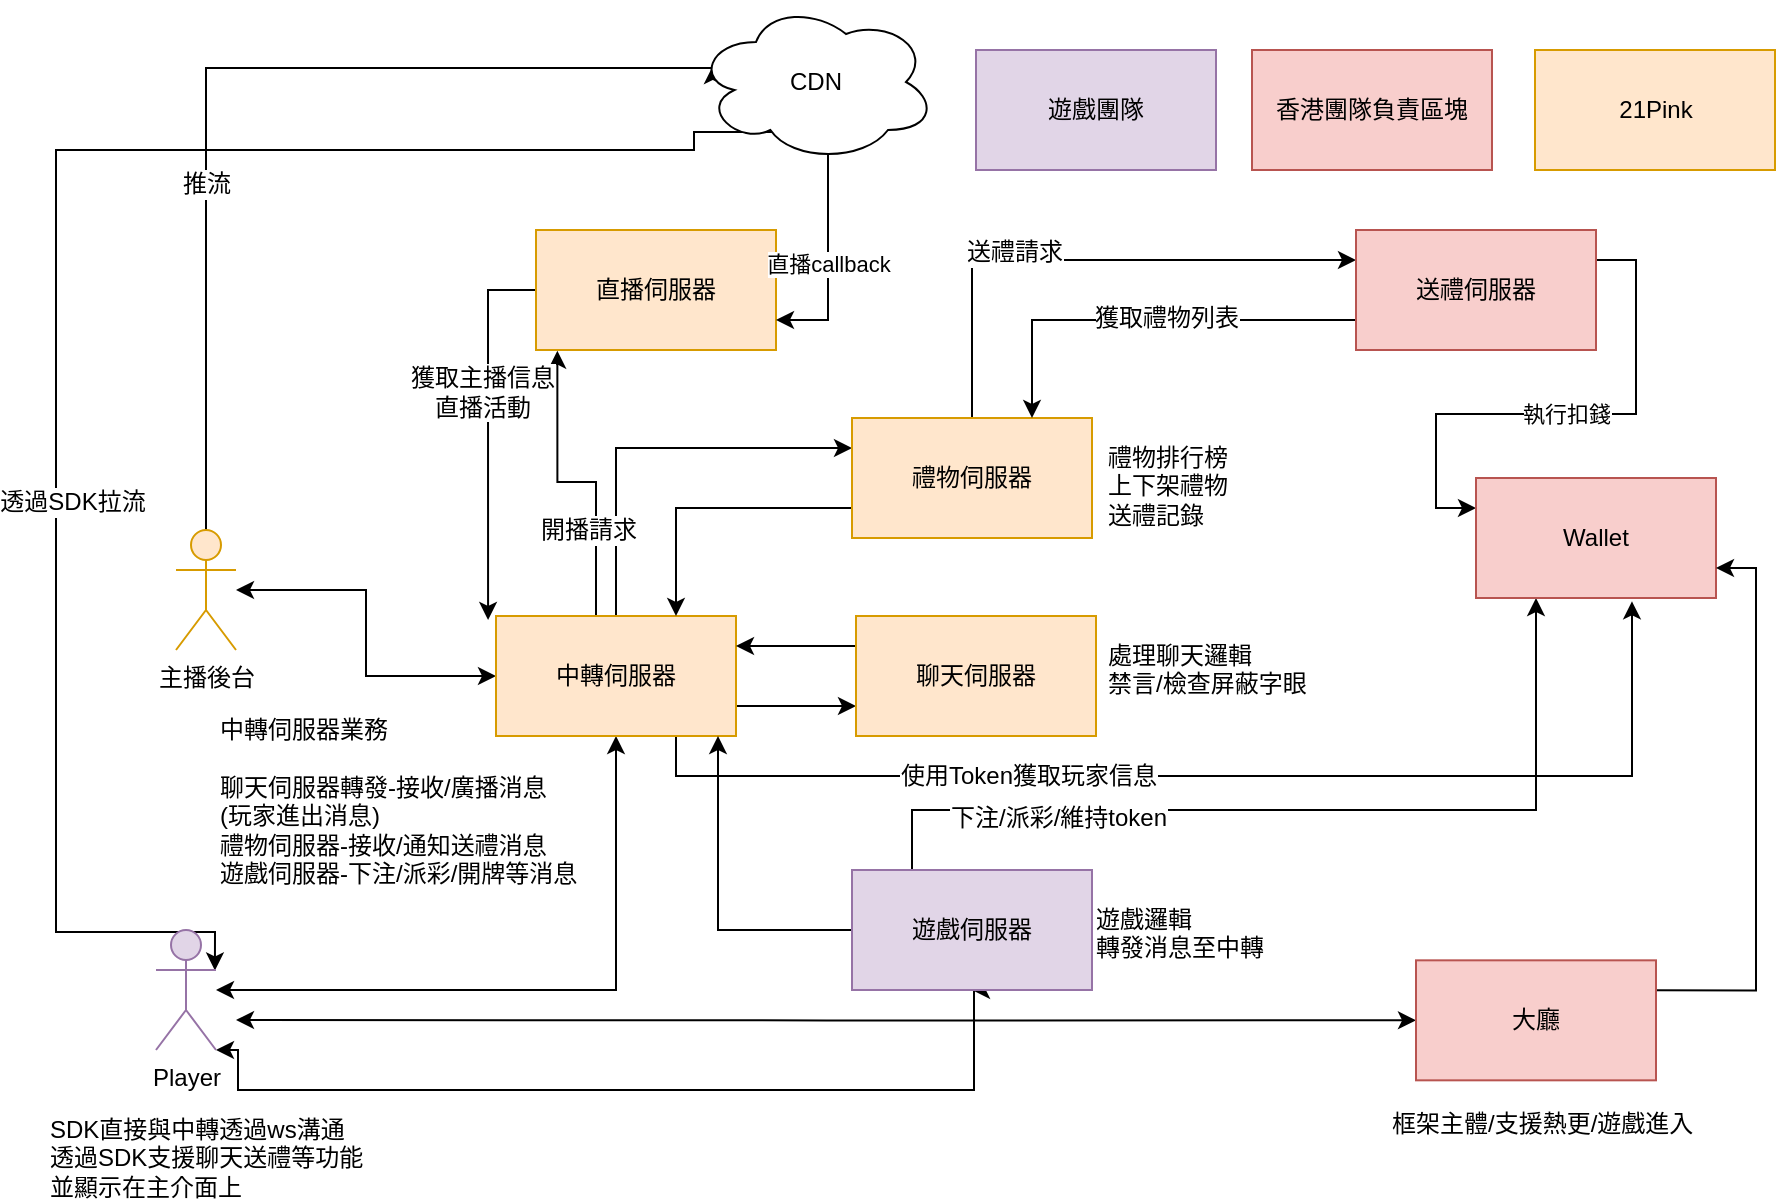 <mxfile version="11.0.4" type="github"><diagram id="Ht1M8jgEwFfnCIfOTk4-" name="Page-1"><mxGraphModel dx="2066" dy="1030" grid="1" gridSize="10" guides="1" tooltips="1" connect="1" arrows="1" fold="1" page="1" pageScale="1" pageWidth="1169" pageHeight="827" math="0" shadow="0"><root><mxCell id="0"/><mxCell id="1" parent="0"/><mxCell id="rbGTBqMi0TTiPy2rkqW6-1" value="遊戲團隊" style="rounded=0;whiteSpace=wrap;html=1;fillColor=#e1d5e7;strokeColor=#9673a6;" parent="1" vertex="1"><mxGeometry x="617" y="81" width="120" height="60" as="geometry"/></mxCell><mxCell id="rbGTBqMi0TTiPy2rkqW6-2" value="21Pink" style="rounded=0;whiteSpace=wrap;html=1;fillColor=#ffe6cc;strokeColor=#d79b00;" parent="1" vertex="1"><mxGeometry x="896.5" y="81" width="120" height="60" as="geometry"/></mxCell><mxCell id="rbGTBqMi0TTiPy2rkqW6-3" value="香港團隊負責區塊" style="rounded=0;whiteSpace=wrap;html=1;fillColor=#f8cecc;strokeColor=#b85450;" parent="1" vertex="1"><mxGeometry x="755" y="81" width="120" height="60" as="geometry"/></mxCell><mxCell id="rbGTBqMi0TTiPy2rkqW6-34" style="edgeStyle=orthogonalEdgeStyle;rounded=0;orthogonalLoop=1;jettySize=auto;html=1;entryX=0;entryY=0.5;entryDx=0;entryDy=0;startArrow=classic;startFill=1;" parent="1" source="rbGTBqMi0TTiPy2rkqW6-13" target="rbGTBqMi0TTiPy2rkqW6-19" edge="1"><mxGeometry relative="1" as="geometry"/></mxCell><mxCell id="rbGTBqMi0TTiPy2rkqW6-88" style="edgeStyle=orthogonalEdgeStyle;rounded=0;orthogonalLoop=1;jettySize=auto;html=1;exitX=0.5;exitY=0;exitDx=0;exitDy=0;exitPerimeter=0;entryX=0.07;entryY=0.4;entryDx=0;entryDy=0;entryPerimeter=0;startArrow=none;startFill=0;" parent="1" source="rbGTBqMi0TTiPy2rkqW6-13" target="rbGTBqMi0TTiPy2rkqW6-85" edge="1"><mxGeometry relative="1" as="geometry"><Array as="points"><mxPoint x="232" y="90"/></Array></mxGeometry></mxCell><mxCell id="rbGTBqMi0TTiPy2rkqW6-89" value="推流" style="text;html=1;resizable=0;points=[];align=center;verticalAlign=middle;labelBackgroundColor=#ffffff;" parent="rbGTBqMi0TTiPy2rkqW6-88" vertex="1" connectable="0"><mxGeometry x="-0.286" relative="1" as="geometry"><mxPoint as="offset"/></mxGeometry></mxCell><mxCell id="rbGTBqMi0TTiPy2rkqW6-13" value="主播後台" style="shape=umlActor;verticalLabelPosition=bottom;labelBackgroundColor=#ffffff;verticalAlign=top;html=1;outlineConnect=0;fillColor=#ffe6cc;strokeColor=#d79b00;" parent="1" vertex="1"><mxGeometry x="217" y="321" width="30" height="60" as="geometry"/></mxCell><mxCell id="rbGTBqMi0TTiPy2rkqW6-33" style="edgeStyle=orthogonalEdgeStyle;rounded=0;orthogonalLoop=1;jettySize=auto;html=1;entryX=0.5;entryY=1;entryDx=0;entryDy=0;startArrow=classic;startFill=1;" parent="1" source="rbGTBqMi0TTiPy2rkqW6-20" target="rbGTBqMi0TTiPy2rkqW6-19" edge="1"><mxGeometry relative="1" as="geometry"/></mxCell><mxCell id="rbGTBqMi0TTiPy2rkqW6-52" style="edgeStyle=orthogonalEdgeStyle;rounded=0;orthogonalLoop=1;jettySize=auto;html=1;exitX=1;exitY=1;exitDx=0;exitDy=0;exitPerimeter=0;startArrow=classic;startFill=1;entryX=0.5;entryY=1;entryDx=0;entryDy=0;" parent="1" source="rbGTBqMi0TTiPy2rkqW6-20" target="rbGTBqMi0TTiPy2rkqW6-50" edge="1"><mxGeometry relative="1" as="geometry"><mxPoint x="615" y="571" as="targetPoint"/><Array as="points"><mxPoint x="248" y="581"/><mxPoint x="248" y="601"/><mxPoint x="616" y="601"/><mxPoint x="616" y="551"/></Array></mxGeometry></mxCell><mxCell id="rbGTBqMi0TTiPy2rkqW6-91" style="edgeStyle=orthogonalEdgeStyle;rounded=0;orthogonalLoop=1;jettySize=auto;html=1;exitX=0;exitY=0.333;exitDx=0;exitDy=0;exitPerimeter=0;entryX=0.16;entryY=0.55;entryDx=0;entryDy=0;entryPerimeter=0;startArrow=classic;startFill=1;" parent="1" edge="1"><mxGeometry relative="1" as="geometry"><mxPoint x="236.462" y="541.231" as="sourcePoint"/><mxPoint x="525.692" y="101.231" as="targetPoint"/><Array as="points"><mxPoint x="236" y="522"/><mxPoint x="157" y="522"/><mxPoint x="157" y="131"/><mxPoint x="476" y="131"/><mxPoint x="476" y="122"/><mxPoint x="525" y="122"/></Array></mxGeometry></mxCell><mxCell id="rbGTBqMi0TTiPy2rkqW6-92" value="透過SDK拉流" style="text;html=1;resizable=0;points=[];align=center;verticalAlign=middle;labelBackgroundColor=#ffffff;" parent="rbGTBqMi0TTiPy2rkqW6-91" vertex="1" connectable="0"><mxGeometry x="-0.293" relative="1" as="geometry"><mxPoint x="8" as="offset"/></mxGeometry></mxCell><mxCell id="rbGTBqMi0TTiPy2rkqW6-20" value="Player" style="shape=umlActor;verticalLabelPosition=bottom;labelBackgroundColor=#ffffff;verticalAlign=top;html=1;outlineConnect=0;fillColor=#e1d5e7;strokeColor=#9673a6;" parent="1" vertex="1"><mxGeometry x="207" y="521" width="30" height="60" as="geometry"/></mxCell><mxCell id="rbGTBqMi0TTiPy2rkqW6-40" style="edgeStyle=orthogonalEdgeStyle;rounded=0;orthogonalLoop=1;jettySize=auto;html=1;exitX=1;exitY=0.75;exitDx=0;exitDy=0;entryX=0;entryY=0.75;entryDx=0;entryDy=0;" parent="1" source="rbGTBqMi0TTiPy2rkqW6-19" target="rbGTBqMi0TTiPy2rkqW6-35" edge="1"><mxGeometry relative="1" as="geometry"/></mxCell><mxCell id="rbGTBqMi0TTiPy2rkqW6-47" style="edgeStyle=orthogonalEdgeStyle;rounded=0;orthogonalLoop=1;jettySize=auto;html=1;exitX=0.5;exitY=0;exitDx=0;exitDy=0;entryX=0;entryY=0.25;entryDx=0;entryDy=0;" parent="1" source="rbGTBqMi0TTiPy2rkqW6-19" target="rbGTBqMi0TTiPy2rkqW6-46" edge="1"><mxGeometry relative="1" as="geometry"/></mxCell><mxCell id="rbGTBqMi0TTiPy2rkqW6-67" style="edgeStyle=orthogonalEdgeStyle;rounded=0;orthogonalLoop=1;jettySize=auto;html=1;exitX=0.75;exitY=1;exitDx=0;exitDy=0;entryX=0.65;entryY=1.028;entryDx=0;entryDy=0;entryPerimeter=0;" parent="1" source="rbGTBqMi0TTiPy2rkqW6-19" target="rbGTBqMi0TTiPy2rkqW6-63" edge="1"><mxGeometry relative="1" as="geometry"/></mxCell><mxCell id="rbGTBqMi0TTiPy2rkqW6-68" value="使用Token獲取玩家信息" style="text;html=1;resizable=0;points=[];align=center;verticalAlign=middle;labelBackgroundColor=#ffffff;" parent="rbGTBqMi0TTiPy2rkqW6-67" vertex="1" connectable="0"><mxGeometry x="-0.331" relative="1" as="geometry"><mxPoint as="offset"/></mxGeometry></mxCell><mxCell id="rbGTBqMi0TTiPy2rkqW6-74" style="edgeStyle=orthogonalEdgeStyle;rounded=0;orthogonalLoop=1;jettySize=auto;html=1;exitX=0.25;exitY=0;exitDx=0;exitDy=0;entryX=0.089;entryY=1.006;entryDx=0;entryDy=0;entryPerimeter=0;startArrow=none;startFill=0;" parent="1" source="rbGTBqMi0TTiPy2rkqW6-19" target="rbGTBqMi0TTiPy2rkqW6-69" edge="1"><mxGeometry relative="1" as="geometry"><Array as="points"><mxPoint x="427" y="364"/><mxPoint x="427" y="297"/><mxPoint x="408" y="297"/></Array></mxGeometry></mxCell><mxCell id="rbGTBqMi0TTiPy2rkqW6-75" value="開播請求" style="text;html=1;resizable=0;points=[];align=center;verticalAlign=middle;labelBackgroundColor=#ffffff;" parent="rbGTBqMi0TTiPy2rkqW6-74" vertex="1" connectable="0"><mxGeometry x="-0.26" y="4" relative="1" as="geometry"><mxPoint as="offset"/></mxGeometry></mxCell><mxCell id="rbGTBqMi0TTiPy2rkqW6-19" value="中轉伺服器" style="rounded=0;whiteSpace=wrap;html=1;fillColor=#ffe6cc;strokeColor=#d79b00;" parent="1" vertex="1"><mxGeometry x="377" y="364" width="120" height="60" as="geometry"/></mxCell><mxCell id="rbGTBqMi0TTiPy2rkqW6-39" style="edgeStyle=orthogonalEdgeStyle;rounded=0;orthogonalLoop=1;jettySize=auto;html=1;exitX=0;exitY=0.25;exitDx=0;exitDy=0;entryX=1;entryY=0.25;entryDx=0;entryDy=0;" parent="1" source="rbGTBqMi0TTiPy2rkqW6-35" target="rbGTBqMi0TTiPy2rkqW6-19" edge="1"><mxGeometry relative="1" as="geometry"/></mxCell><mxCell id="rbGTBqMi0TTiPy2rkqW6-35" value="聊天伺服器" style="rounded=0;whiteSpace=wrap;html=1;fillColor=#ffe6cc;strokeColor=#d79b00;" parent="1" vertex="1"><mxGeometry x="557" y="364" width="120" height="60" as="geometry"/></mxCell><mxCell id="rbGTBqMi0TTiPy2rkqW6-42" value="處理聊天邏輯&lt;br&gt;禁言/檢查屏蔽字眼" style="text;html=1;resizable=0;points=[];autosize=1;align=left;verticalAlign=top;spacingTop=-4;" parent="1" vertex="1"><mxGeometry x="681" y="374" width="110" height="30" as="geometry"/></mxCell><mxCell id="rbGTBqMi0TTiPy2rkqW6-43" value="中轉伺服器業務&lt;br&gt;&lt;br&gt;聊天伺服器轉發-接收/廣播消息&lt;br&gt;(玩家進出消息)&lt;br&gt;禮物伺服器-接收/通知送禮消息&lt;br&gt;遊戲伺服器-下注/派彩/開牌等消息" style="text;html=1;resizable=0;points=[];autosize=1;align=left;verticalAlign=top;spacingTop=-4;" parent="1" vertex="1"><mxGeometry x="237" y="411" width="210" height="80" as="geometry"/></mxCell><mxCell id="rbGTBqMi0TTiPy2rkqW6-48" style="edgeStyle=orthogonalEdgeStyle;rounded=0;orthogonalLoop=1;jettySize=auto;html=1;exitX=0;exitY=0.75;exitDx=0;exitDy=0;entryX=0.75;entryY=0;entryDx=0;entryDy=0;" parent="1" source="rbGTBqMi0TTiPy2rkqW6-46" target="rbGTBqMi0TTiPy2rkqW6-19" edge="1"><mxGeometry relative="1" as="geometry"><mxPoint x="467" y="351" as="targetPoint"/></mxGeometry></mxCell><mxCell id="rbGTBqMi0TTiPy2rkqW6-58" style="edgeStyle=orthogonalEdgeStyle;rounded=0;orthogonalLoop=1;jettySize=auto;html=1;exitX=0.5;exitY=0;exitDx=0;exitDy=0;entryX=0;entryY=0.25;entryDx=0;entryDy=0;" parent="1" source="rbGTBqMi0TTiPy2rkqW6-46" target="rbGTBqMi0TTiPy2rkqW6-57" edge="1"><mxGeometry relative="1" as="geometry"/></mxCell><mxCell id="rbGTBqMi0TTiPy2rkqW6-59" value="送禮請求" style="text;html=1;resizable=0;points=[];align=center;verticalAlign=middle;labelBackgroundColor=#ffffff;" parent="rbGTBqMi0TTiPy2rkqW6-58" vertex="1" connectable="0"><mxGeometry x="-0.267" y="4" relative="1" as="geometry"><mxPoint as="offset"/></mxGeometry></mxCell><mxCell id="rbGTBqMi0TTiPy2rkqW6-46" value="禮物伺服器" style="rounded=0;whiteSpace=wrap;html=1;fillColor=#ffe6cc;strokeColor=#d79b00;" parent="1" vertex="1"><mxGeometry x="555" y="265" width="120" height="60" as="geometry"/></mxCell><mxCell id="rbGTBqMi0TTiPy2rkqW6-65" style="edgeStyle=orthogonalEdgeStyle;rounded=0;orthogonalLoop=1;jettySize=auto;html=1;exitX=0.25;exitY=0;exitDx=0;exitDy=0;entryX=0.25;entryY=1;entryDx=0;entryDy=0;" parent="1" source="rbGTBqMi0TTiPy2rkqW6-50" target="rbGTBqMi0TTiPy2rkqW6-63" edge="1"><mxGeometry relative="1" as="geometry"><Array as="points"><mxPoint x="585" y="461"/><mxPoint x="897" y="461"/></Array></mxGeometry></mxCell><mxCell id="rbGTBqMi0TTiPy2rkqW6-66" value="下注/派彩/維持token" style="text;html=1;resizable=0;points=[];align=center;verticalAlign=middle;labelBackgroundColor=#ffffff;" parent="rbGTBqMi0TTiPy2rkqW6-65" vertex="1" connectable="0"><mxGeometry x="-0.541" y="-4" relative="1" as="geometry"><mxPoint as="offset"/></mxGeometry></mxCell><mxCell id="40Gpit0oG4CnMM87OzA6-2" style="edgeStyle=orthogonalEdgeStyle;rounded=0;orthogonalLoop=1;jettySize=auto;html=1;exitX=0;exitY=0.5;exitDx=0;exitDy=0;entryX=0.925;entryY=1;entryDx=0;entryDy=0;entryPerimeter=0;" edge="1" parent="1" source="rbGTBqMi0TTiPy2rkqW6-50" target="rbGTBqMi0TTiPy2rkqW6-19"><mxGeometry relative="1" as="geometry"/></mxCell><mxCell id="rbGTBqMi0TTiPy2rkqW6-50" value="遊戲伺服器" style="rounded=0;whiteSpace=wrap;html=1;fillColor=#e1d5e7;strokeColor=#9673a6;" parent="1" vertex="1"><mxGeometry x="555" y="491" width="120" height="60" as="geometry"/></mxCell><mxCell id="rbGTBqMi0TTiPy2rkqW6-55" value="遊戲邏輯&lt;br&gt;轉發消息至中轉" style="text;html=1;resizable=0;points=[];autosize=1;align=left;verticalAlign=top;spacingTop=-4;" parent="1" vertex="1"><mxGeometry x="675" y="506" width="110" height="30" as="geometry"/></mxCell><mxCell id="rbGTBqMi0TTiPy2rkqW6-56" value="禮物排行榜&lt;br&gt;上下架禮物&lt;br&gt;送禮記錄" style="text;html=1;resizable=0;points=[];autosize=1;align=left;verticalAlign=top;spacingTop=-4;" parent="1" vertex="1"><mxGeometry x="681" y="275" width="80" height="40" as="geometry"/></mxCell><mxCell id="rbGTBqMi0TTiPy2rkqW6-61" style="edgeStyle=orthogonalEdgeStyle;rounded=0;orthogonalLoop=1;jettySize=auto;html=1;exitX=0;exitY=0.75;exitDx=0;exitDy=0;entryX=0.75;entryY=0;entryDx=0;entryDy=0;" parent="1" source="rbGTBqMi0TTiPy2rkqW6-57" target="rbGTBqMi0TTiPy2rkqW6-46" edge="1"><mxGeometry relative="1" as="geometry"/></mxCell><mxCell id="rbGTBqMi0TTiPy2rkqW6-62" value="獲取禮物列表" style="text;html=1;resizable=0;points=[];align=center;verticalAlign=middle;labelBackgroundColor=#ffffff;" parent="rbGTBqMi0TTiPy2rkqW6-61" vertex="1" connectable="0"><mxGeometry x="-0.093" y="-1" relative="1" as="geometry"><mxPoint as="offset"/></mxGeometry></mxCell><mxCell id="rbGTBqMi0TTiPy2rkqW6-64" value="執行扣錢" style="edgeStyle=orthogonalEdgeStyle;rounded=0;orthogonalLoop=1;jettySize=auto;html=1;exitX=1;exitY=0.25;exitDx=0;exitDy=0;entryX=0;entryY=0.25;entryDx=0;entryDy=0;" parent="1" source="rbGTBqMi0TTiPy2rkqW6-57" target="rbGTBqMi0TTiPy2rkqW6-63" edge="1"><mxGeometry relative="1" as="geometry"/></mxCell><mxCell id="rbGTBqMi0TTiPy2rkqW6-57" value="送禮伺服器" style="rounded=0;whiteSpace=wrap;html=1;fillColor=#f8cecc;strokeColor=#b85450;" parent="1" vertex="1"><mxGeometry x="807" y="171" width="120" height="60" as="geometry"/></mxCell><mxCell id="rbGTBqMi0TTiPy2rkqW6-63" value="Wallet" style="rounded=0;whiteSpace=wrap;html=1;fillColor=#f8cecc;strokeColor=#b85450;" parent="1" vertex="1"><mxGeometry x="867" y="295" width="120" height="60" as="geometry"/></mxCell><mxCell id="rbGTBqMi0TTiPy2rkqW6-77" style="edgeStyle=orthogonalEdgeStyle;rounded=0;orthogonalLoop=1;jettySize=auto;html=1;exitX=0;exitY=0.5;exitDx=0;exitDy=0;entryX=-0.033;entryY=0.033;entryDx=0;entryDy=0;entryPerimeter=0;startArrow=none;startFill=0;" parent="1" source="rbGTBqMi0TTiPy2rkqW6-69" target="rbGTBqMi0TTiPy2rkqW6-19" edge="1"><mxGeometry relative="1" as="geometry"/></mxCell><mxCell id="rbGTBqMi0TTiPy2rkqW6-78" value="獲取主播信息&lt;br&gt;直播活動" style="text;html=1;resizable=0;points=[];align=center;verticalAlign=middle;labelBackgroundColor=#ffffff;" parent="rbGTBqMi0TTiPy2rkqW6-77" vertex="1" connectable="0"><mxGeometry x="-0.211" y="-3" relative="1" as="geometry"><mxPoint as="offset"/></mxGeometry></mxCell><mxCell id="rbGTBqMi0TTiPy2rkqW6-69" value="直播伺服器" style="rounded=0;whiteSpace=wrap;html=1;fillColor=#ffe6cc;strokeColor=#d79b00;" parent="1" vertex="1"><mxGeometry x="397" y="171" width="120" height="60" as="geometry"/></mxCell><mxCell id="rbGTBqMi0TTiPy2rkqW6-82" style="edgeStyle=orthogonalEdgeStyle;rounded=0;orthogonalLoop=1;jettySize=auto;html=1;exitX=1;exitY=0.25;exitDx=0;exitDy=0;entryX=1;entryY=0.75;entryDx=0;entryDy=0;startArrow=none;startFill=0;" parent="1" source="rbGTBqMi0TTiPy2rkqW6-79" target="rbGTBqMi0TTiPy2rkqW6-63" edge="1"><mxGeometry relative="1" as="geometry"/></mxCell><mxCell id="rbGTBqMi0TTiPy2rkqW6-83" style="edgeStyle=orthogonalEdgeStyle;rounded=0;orthogonalLoop=1;jettySize=auto;html=1;exitX=0;exitY=0.5;exitDx=0;exitDy=0;startArrow=classic;startFill=1;" parent="1" source="rbGTBqMi0TTiPy2rkqW6-79" edge="1"><mxGeometry relative="1" as="geometry"><mxPoint x="247" y="566" as="targetPoint"/></mxGeometry></mxCell><mxCell id="rbGTBqMi0TTiPy2rkqW6-79" value="大廳" style="rounded=0;whiteSpace=wrap;html=1;fillColor=#f8cecc;strokeColor=#b85450;" parent="1" vertex="1"><mxGeometry x="837" y="536.167" width="120" height="60" as="geometry"/></mxCell><mxCell id="rbGTBqMi0TTiPy2rkqW6-84" value="框架主體/支援熱更/遊戲進入&lt;br&gt;" style="text;html=1;resizable=0;points=[];autosize=1;align=left;verticalAlign=top;spacingTop=-4;" parent="1" vertex="1"><mxGeometry x="823" y="608" width="170" height="20" as="geometry"/></mxCell><mxCell id="rbGTBqMi0TTiPy2rkqW6-90" value="直播callback" style="edgeStyle=orthogonalEdgeStyle;rounded=0;orthogonalLoop=1;jettySize=auto;html=1;exitX=0.55;exitY=0.95;exitDx=0;exitDy=0;exitPerimeter=0;entryX=1;entryY=0.75;entryDx=0;entryDy=0;startArrow=none;startFill=0;" parent="1" source="rbGTBqMi0TTiPy2rkqW6-85" target="rbGTBqMi0TTiPy2rkqW6-69" edge="1"><mxGeometry relative="1" as="geometry"/></mxCell><mxCell id="rbGTBqMi0TTiPy2rkqW6-85" value="CDN" style="ellipse;shape=cloud;whiteSpace=wrap;html=1;" parent="1" vertex="1"><mxGeometry x="477" y="57" width="120" height="80" as="geometry"/></mxCell><mxCell id="rbGTBqMi0TTiPy2rkqW6-97" value="SDK直接與中轉透過ws溝通&lt;br&gt;透過SDK支援聊天送禮等功能&lt;br&gt;並顯示在主介面上&lt;br&gt;" style="text;html=1;resizable=0;points=[];autosize=1;align=left;verticalAlign=top;spacingTop=-4;" parent="1" vertex="1"><mxGeometry x="152" y="611" width="190" height="40" as="geometry"/></mxCell></root></mxGraphModel></diagram></mxfile>
